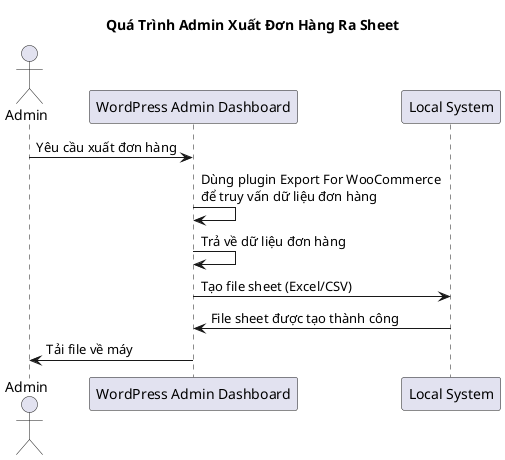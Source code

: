 @startuml
title Quá Trình Admin Xuất Đơn Hàng Ra Sheet

actor "Admin" as Admin
participant "WordPress Admin Dashboard" as DB
participant "Local System" as FS

Admin -> DB : Yêu cầu xuất đơn hàng
DB -> DB : Dùng plugin Export For WooCommerce \nđể truy vấn dữ liệu đơn hàng
DB -> DB : Trả về dữ liệu đơn hàng
DB -> FS : Tạo file sheet (Excel/CSV)
FS -> DB : File sheet được tạo thành công
DB -> Admin : Tải file về máy

@enduml
